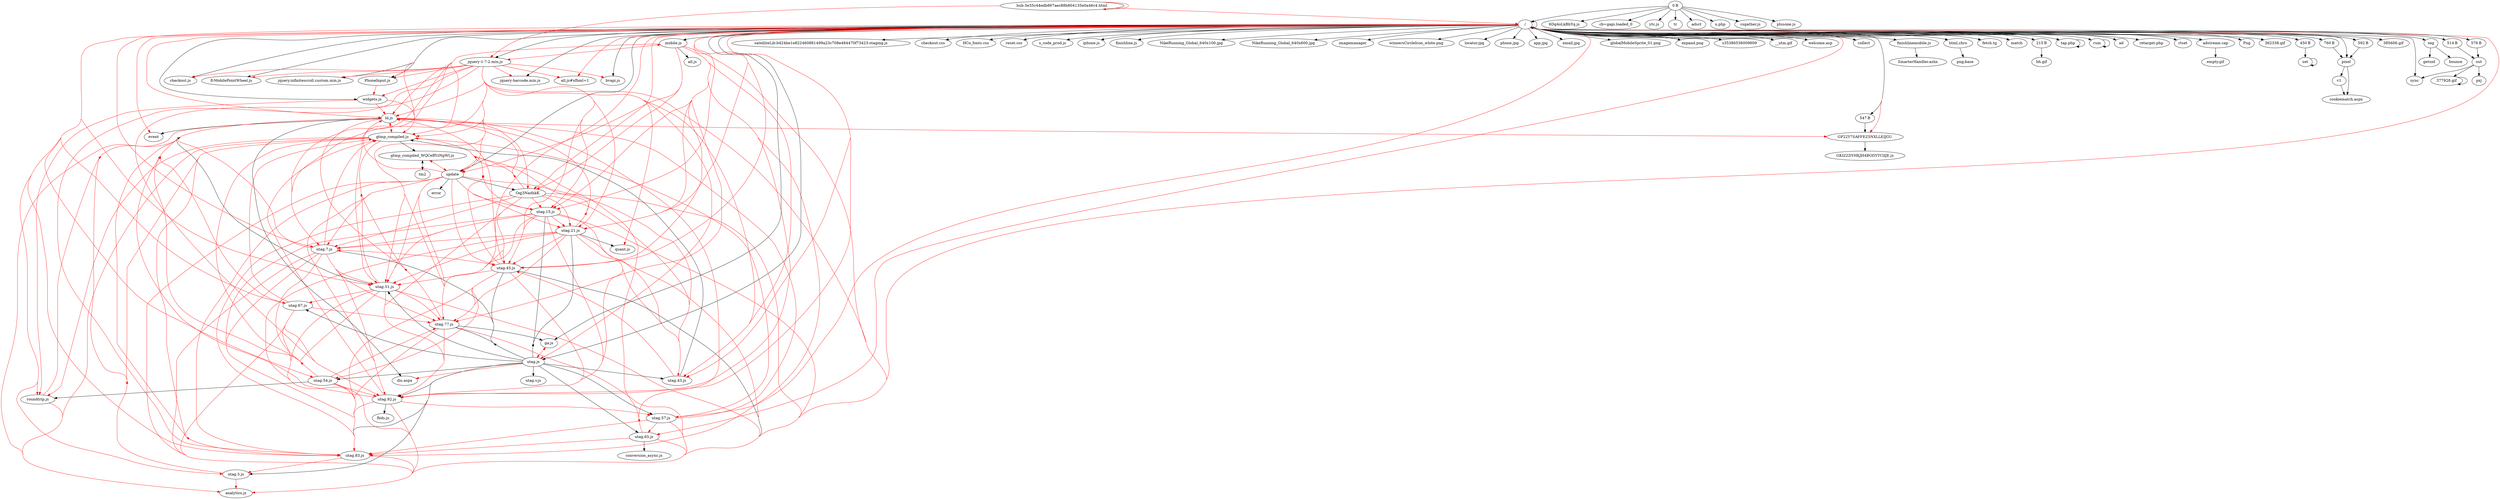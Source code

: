 strict digraph G {
ratio=compress;
concentrate=true;
"/" -> "/";
"/" -> "mobile.js";
"/" -> "satelliteLib-b424be1e822460881499a23c708e484470f73423-staging.js";
"/" -> "jquery-1-7-2.min.js";
"/" -> "bvapi.js";
"/" -> "checkout.js";
"/" -> "checkout.css";
"/" -> "HCo_fonts.css";
"/" -> "reset.css";
"0 B" -> "csgather.js";
"/" -> "s_code_prod.js";
"/" -> "iphone.js";
"/" -> "finishline.js";
"/" -> "fl-MobilePointWheel.js";
"/" -> "jquery.infinitescroll.custom.min.js";
"/" -> "widgets.js";
"/" -> "PhoneInput.js";
"/" -> "jquery-barcode.min.js";
"/" -> "NikeRunning_Global_640x100.jpg";
"/" -> "update";
"/" -> "NikeRunning_Global_640x600.jpg";
"/" -> "imagemanager";
"/" -> "winnersCircleIcon_white.png";
"/" -> "locator.jpg";
"/" -> "phone.jpg";
"/" -> "app.jpg";
"/" -> "email.jpg";
"/" -> "finishlinemobile.js";
"mobile.js" -> "all.js";
"0 B" -> "plusone.js";
"/" -> "globalMobileSprite_01.png";
"/" -> "expand.png";
"update" -> "Oqj3NadhkK";
"/" -> "s35386536009609";
"finishlinemobile.js" -> "SmarterHandler.ashx";
"/" -> "ga.js";
"/" -> "utag.js";
"/" -> "__utm.gif";
"utag.js" -> "utag.5.js";
"utag.js" -> "utag.15.js";
"utag.js" -> "utag.21.js";
"utag.js" -> "utag.7.js";
"0 B" -> "6Dg4oLkBbYq.js";
"utag.js" -> "utag.45.js";
"utag.js" -> "utag.43.js";
"utag.js" -> "utag.51.js";
"utag.js" -> "utag.54.js";
"utag.js" -> "utag.57.js";
"utag.js" -> "utag.65.js";
"utag.js" -> "utag.67.js";
"utag.js" -> "utag.77.js";
"utag.js" -> "utag.83.js";
"utag.js" -> "utag.92.js";
"update" -> "error";
"utag.21.js" -> "quant.js";
"utag.43.js" -> "gtmp_compiled.js";
"utag.45.js" -> "analytics.js";
"0 B" -> "cb=gapi.loaded_0";
"/" -> "welcome.asp";
"utag.51.js" -> "ld.js";
"html,chro" -> "png;base";
"0 B" -> "ytc.js";
"utag.54.js" -> "roundtrip.js";
"utag.92.js" -> "fbds.js";
"utag.77.js" -> "ga.js";
"utag.65.js" -> "conversion_async.js";
"utag.js" -> "utag.v.js";
"/" -> "collect";
"/" -> "pixel";
"gtmp_compiled.js" -> "gtmp_compiled_WQCeRYzNgWI.js";
"ld.js" -> "event";
"0 B" -> "/";
"0 B" -> "/";
"0 B" -> "/";
"0 B" -> "/";
"547 B" -> "GP22Y7SAFFEZ5NXLLEIJGU";
"/" -> "/";
"ld.js" -> "dis.aspx";
"GP22Y7SAFFEZ5NXLLEIJGU" -> "GKIZZDYHKJH4BODYTCIIJE.js";
"/" -> "/";
"215 B" -> "bh.gif";
"/" -> "fetch.tg";
"/" -> "match";
"/" -> "adstream.cap";
"/" -> "tap.php";
"0 B" -> "tr";
"tap.php" -> "tap.php";
"/" -> "/";
"/" -> "rum";
"/" -> "ad";
"adstream.cap" -> "empty.gif";
"gtmp_compiled_WQCeRYzNgWI.js" -> "tm2";
"/" -> "retarget.php";
"/" -> "rtset";
"450 B" -> "set";
"/" -> "Pug";
"/" -> "362338.gif";
"/" -> "sync";
"/" -> "seg";
"592 B" -> "pixel";
"rum" -> "rum";
"/" -> "385606.gif";
"set" -> "set";
"/" -> "pixel";
"576 B" -> "out";
"seg" -> "getuid";
"pixel" -> "v1";
"pixel" -> "cookiematch.aspx";
"760 B" -> "pixel";
"out" -> "pxj";
"0 B" -> "adsct";
"0 B" -> "u.php";
"out" -> "sync";
"out" -> "377928.gif";
"v1" -> "cookiematch.aspx";
"/" -> "/";
"/" -> "fetch.tg";
"514 B" -> "out";
"/" -> "seg";
"/" -> "tap.php";
"pixel" -> "v1";
"215 B" -> "bh.gif";
"/" -> "/";
"seg" -> "bounce";
"/" -> "pixel";
"377928.gif" -> "377928.gif";
"/" -> "tap.php";
"pixel" -> "cookiematch.aspx";
"0 B" -> "u.php";
"/" -> "576 B";
"/" -> "html,chro";
"/" -> "450 B";
"/" -> "592 B";
"/" -> "514 B";
"/" -> "215 B";
"/" -> "760 B";
"/" -> "547 B";
"hub.5e35c44edb867aec88b804135e0a46c4.html" -> "hub.5e35c44edb867aec88b804135e0a46c4.html"[color=red];
"hub.5e35c44edb867aec88b804135e0a46c4.html" -> "/"[color=red];
"hub.5e35c44edb867aec88b804135e0a46c4.html" -> "jquery-1-7-2.min.js"[color=red];
"hub.5e35c44edb867aec88b804135e0a46c4.html" -> "hub.5e35c44edb867aec88b804135e0a46c4.html"[color=red];
"hub.5e35c44edb867aec88b804135e0a46c4.html" -> "/"[color=red];
"jquery-1-7-2.min.js" -> "mobile.js"[color=red];
"jquery-1-7-2.min.js" -> "update"[color=red];
"jquery-1-7-2.min.js" -> "/"[color=red];
"jquery-1-7-2.min.js" -> "all.js#xfbml=1"[color=red];
"jquery-1-7-2.min.js" -> "PhoneInput.js"[color=red];
"jquery-1-7-2.min.js" -> "widgets.js"[color=red];
"jquery-1-7-2.min.js" -> "bvapi.js"[color=red];
"mobile.js" -> "update"[color=red];
"update" -> "/"[color=red];
"mobile.js" -> "/"[color=red];
"PhoneInput.js" -> "widgets.js"[color=red];
"widgets.js" -> "/"[color=red];
"/" -> "Oqj3NadhkK"[color=red];
"mobile.js" -> "Oqj3NadhkK"[color=red];
"jquery-1-7-2.min.js" -> "Oqj3NadhkK"[color=red];
"Oqj3NadhkK" -> "/"[color=red];
"/" -> "utag.15.js"[color=red];
"/" -> "utag.21.js"[color=red];
"/" -> "utag.43.js"[color=red];
"/" -> "utag.45.js"[color=red];
"/" -> "utag.54.js"[color=red];
"/" -> "utag.7.js"[color=red];
"/" -> "utag.51.js"[color=red];
"/" -> "utag.67.js"[color=red];
"/" -> "utag.77.js"[color=red];
"/" -> "utag.92.js"[color=red];
"/" -> "utag.57.js"[color=red];
"/" -> "utag.65.js"[color=red];
"/" -> "utag.83.js"[color=red];
"/" -> "utag.5.js"[color=red];
"jquery-1-7-2.min.js" -> "utag.js"[color=red];
"Oqj3NadhkK" -> "utag.15.js"[color=red];
"update" -> "utag.15.js"[color=red];
"mobile.js" -> "utag.15.js"[color=red];
"jquery-1-7-2.min.js" -> "utag.15.js"[color=red];
"utag.15.js" -> "utag.21.js"[color=red];
"Oqj3NadhkK" -> "utag.21.js"[color=red];
"update" -> "utag.21.js"[color=red];
"mobile.js" -> "utag.21.js"[color=red];
"jquery-1-7-2.min.js" -> "utag.21.js"[color=red];
"utag.21.js" -> "utag.43.js"[color=red];
"utag.15.js" -> "utag.43.js"[color=red];
"Oqj3NadhkK" -> "utag.43.js"[color=red];
"update" -> "utag.43.js"[color=red];
"mobile.js" -> "utag.43.js"[color=red];
"jquery-1-7-2.min.js" -> "utag.43.js"[color=red];
"utag.43.js" -> "utag.45.js"[color=red];
"utag.21.js" -> "utag.45.js"[color=red];
"utag.15.js" -> "utag.45.js"[color=red];
"Oqj3NadhkK" -> "utag.45.js"[color=red];
"update" -> "utag.45.js"[color=red];
"mobile.js" -> "utag.45.js"[color=red];
"jquery-1-7-2.min.js" -> "utag.45.js"[color=red];
"utag.45.js" -> "utag.54.js"[color=red];
"utag.45.js" -> "utag.7.js"[color=red];
"utag.21.js" -> "utag.7.js"[color=red];
"utag.15.js" -> "utag.7.js"[color=red];
"Oqj3NadhkK" -> "utag.7.js"[color=red];
"update" -> "utag.7.js"[color=red];
"mobile.js" -> "utag.7.js"[color=red];
"jquery-1-7-2.min.js" -> "utag.7.js"[color=red];
"utag.54.js" -> "utag.7.js"[color=red];
"utag.7.js" -> "utag.51.js"[color=red];
"utag.45.js" -> "utag.51.js"[color=red];
"utag.21.js" -> "utag.51.js"[color=red];
"utag.15.js" -> "utag.51.js"[color=red];
"update" -> "utag.51.js"[color=red];
"mobile.js" -> "utag.51.js"[color=red];
"jquery-1-7-2.min.js" -> "utag.51.js"[color=red];
"utag.54.js" -> "utag.51.js"[color=red];
"utag.51.js" -> "utag.67.js"[color=red];
"utag.51.js" -> "utag.77.js"[color=red];
"utag.7.js" -> "utag.77.js"[color=red];
"utag.45.js" -> "utag.77.js"[color=red];
"utag.21.js" -> "utag.77.js"[color=red];
"utag.15.js" -> "utag.77.js"[color=red];
"Oqj3NadhkK" -> "utag.77.js"[color=red];
"update" -> "utag.77.js"[color=red];
"mobile.js" -> "utag.77.js"[color=red];
"jquery-1-7-2.min.js" -> "utag.77.js"[color=red];
"utag.54.js" -> "utag.77.js"[color=red];
"utag.67.js" -> "utag.77.js"[color=red];
"utag.77.js" -> "utag.92.js"[color=red];
"utag.51.js" -> "utag.92.js"[color=red];
"utag.7.js" -> "utag.92.js"[color=red];
"utag.45.js" -> "utag.92.js"[color=red];
"utag.21.js" -> "utag.92.js"[color=red];
"utag.15.js" -> "utag.92.js"[color=red];
"Oqj3NadhkK" -> "utag.92.js"[color=red];
"update" -> "utag.92.js"[color=red];
"mobile.js" -> "utag.92.js"[color=red];
"jquery-1-7-2.min.js" -> "utag.92.js"[color=red];
"utag.54.js" -> "utag.92.js"[color=red];
"utag.67.js" -> "utag.92.js"[color=red];
"utag.92.js" -> "utag.57.js"[color=red];
"utag.57.js" -> "utag.65.js"[color=red];
"utag.92.js" -> "utag.83.js"[color=red];
"utag.77.js" -> "utag.83.js"[color=red];
"utag.51.js" -> "utag.83.js"[color=red];
"utag.7.js" -> "utag.83.js"[color=red];
"utag.45.js" -> "utag.83.js"[color=red];
"utag.21.js" -> "utag.83.js"[color=red];
"utag.15.js" -> "utag.83.js"[color=red];
"Oqj3NadhkK" -> "utag.83.js"[color=red];
"update" -> "utag.83.js"[color=red];
"mobile.js" -> "utag.83.js"[color=red];
"jquery-1-7-2.min.js" -> "utag.83.js"[color=red];
"utag.54.js" -> "utag.83.js"[color=red];
"utag.67.js" -> "utag.83.js"[color=red];
"utag.57.js" -> "utag.83.js"[color=red];
"utag.65.js" -> "utag.83.js"[color=red];
"utag.83.js" -> "utag.5.js"[color=red];
"widgets.js" -> "gtmp_compiled.js"[color=red];
"widgets.js" -> "roundtrip.js"[color=red];
"widgets.js" -> "ld.js"[color=red];
"jquery-1-7-2.min.js" -> "quant.js"[color=red];
"utag.83.js" -> "gtmp_compiled.js"[color=red];
"utag.92.js" -> "gtmp_compiled.js"[color=red];
"utag.77.js" -> "gtmp_compiled.js"[color=red];
"utag.51.js" -> "gtmp_compiled.js"[color=red];
"utag.7.js" -> "gtmp_compiled.js"[color=red];
"utag.45.js" -> "gtmp_compiled.js"[color=red];
"utag.21.js" -> "gtmp_compiled.js"[color=red];
"utag.15.js" -> "gtmp_compiled.js"[color=red];
"/" -> "gtmp_compiled.js"[color=red];
"Oqj3NadhkK" -> "gtmp_compiled.js"[color=red];
"update" -> "gtmp_compiled.js"[color=red];
"mobile.js" -> "gtmp_compiled.js"[color=red];
"jquery-1-7-2.min.js" -> "gtmp_compiled.js"[color=red];
"utag.54.js" -> "gtmp_compiled.js"[color=red];
"utag.67.js" -> "gtmp_compiled.js"[color=red];
"utag.57.js" -> "gtmp_compiled.js"[color=red];
"utag.65.js" -> "gtmp_compiled.js"[color=red];
"utag.5.js" -> "gtmp_compiled.js"[color=red];
"gtmp_compiled.js" -> "roundtrip.js"[color=red];
"gtmp_compiled.js" -> "ld.js"[color=red];
"utag.83.js" -> "ld.js"[color=red];
"utag.92.js" -> "ld.js"[color=red];
"utag.77.js" -> "ld.js"[color=red];
"utag.7.js" -> "ld.js"[color=red];
"utag.45.js" -> "ld.js"[color=red];
"utag.21.js" -> "ld.js"[color=red];
"/" -> "ld.js"[color=red];
"Oqj3NadhkK" -> "ld.js"[color=red];
"update" -> "ld.js"[color=red];
"mobile.js" -> "ld.js"[color=red];
"jquery-1-7-2.min.js" -> "ld.js"[color=red];
"utag.54.js" -> "ld.js"[color=red];
"utag.67.js" -> "ld.js"[color=red];
"utag.57.js" -> "ld.js"[color=red];
"utag.65.js" -> "ld.js"[color=red];
"utag.5.js" -> "ld.js"[color=red];
"roundtrip.js" -> "ld.js"[color=red];
"ld.js" -> "analytics.js"[color=red];
"gtmp_compiled.js" -> "analytics.js"[color=red];
"utag.83.js" -> "analytics.js"[color=red];
"utag.92.js" -> "analytics.js"[color=red];
"utag.77.js" -> "analytics.js"[color=red];
"utag.51.js" -> "analytics.js"[color=red];
"utag.7.js" -> "analytics.js"[color=red];
"utag.15.js" -> "analytics.js"[color=red];
"/" -> "analytics.js"[color=red];
"Oqj3NadhkK" -> "analytics.js"[color=red];
"update" -> "analytics.js"[color=red];
"mobile.js" -> "analytics.js"[color=red];
"jquery-1-7-2.min.js" -> "analytics.js"[color=red];
"utag.54.js" -> "analytics.js"[color=red];
"utag.67.js" -> "analytics.js"[color=red];
"utag.57.js" -> "analytics.js"[color=red];
"utag.65.js" -> "analytics.js"[color=red];
"utag.5.js" -> "analytics.js"[color=red];
"roundtrip.js" -> "analytics.js"[color=red];
"utag.21.js" -> "analytics.js"[color=red];
"utag.65.js" -> "/"[color=red];
"utag.57.js" -> "/"[color=red];
"/" -> "event"[color=red];
"/" -> "GP22Y7SAFFEZ5NXLLEIJGU"[color=red];
"ld.js" -> "GP22Y7SAFFEZ5NXLLEIJGU"[color=red];
"event" -> "/"[color=red];
"mobile.js" -> "jquery-1-7-2.min.js"[color=red];
"/" -> "roundtrip.js"[color=red];
"utag.7.js" -> "/"[color=red];
"utag.7.js" -> "utag.45.js"[color=red];
"ld.js" -> "gtmp_compiled.js"[color=red];
"jquery-1-7-2.min.js" -> "fl-MobilePointWheel.js"[color=red];
"fl-MobilePointWheel.js" -> "/"[color=red];
"jquery-1-7-2.min.js" -> "checkout.js"[color=red];
"jquery-1-7-2.min.js" -> "jquery.infinitescroll.custom.min.js"[color=red];
"all.js#xfbml=1" -> "/"[color=red];
"jquery-1-7-2.min.js" -> "/"[color=red];
"mobile.js" -> "/"[color=red];
"s_code_prod.js" -> "/"[color=red];
"satelliteLib-b424be1e822460881499a23c708e484470f73423-staging.js" -> "/"[color=red];
"jquery-1-7-2.min.js" -> "PhoneInput.js"[color=red];
"jquery-1-7-2.min.js" -> "jquery-barcode.min.js"[color=red];
"update" -> "/"[color=red];
"Oqj3NadhkK" -> "/"[color=red];
"ga.js" -> "utag.js"[color=red];
"jquery-1-7-2.min.js" -> "utag.js"[color=red];
"utag.js" -> "dis.aspx"[color=red];
"utag.js" -> "/"[color=red];
"tm2" -> "gtmp_compiled_WQCeRYzNgWI.js"[color=red];
"update" -> "gtmp_compiled_WQCeRYzNgWI.js"[color=red];
"gtmp_compiled_WQCeRYzNgWI.js" -> "update"[color=red];
"/" -> "all.js#xfbml=1"[color=red];
"ga.js" -> "/"[color=red];
"utag.js" -> "ga.js"[color=red];
}
